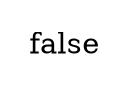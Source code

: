 graph G {
node [shape=none]; {node [label="false"] f1; }
node [shape=none]; {node [label="true" fontcolor=blue] }


}
